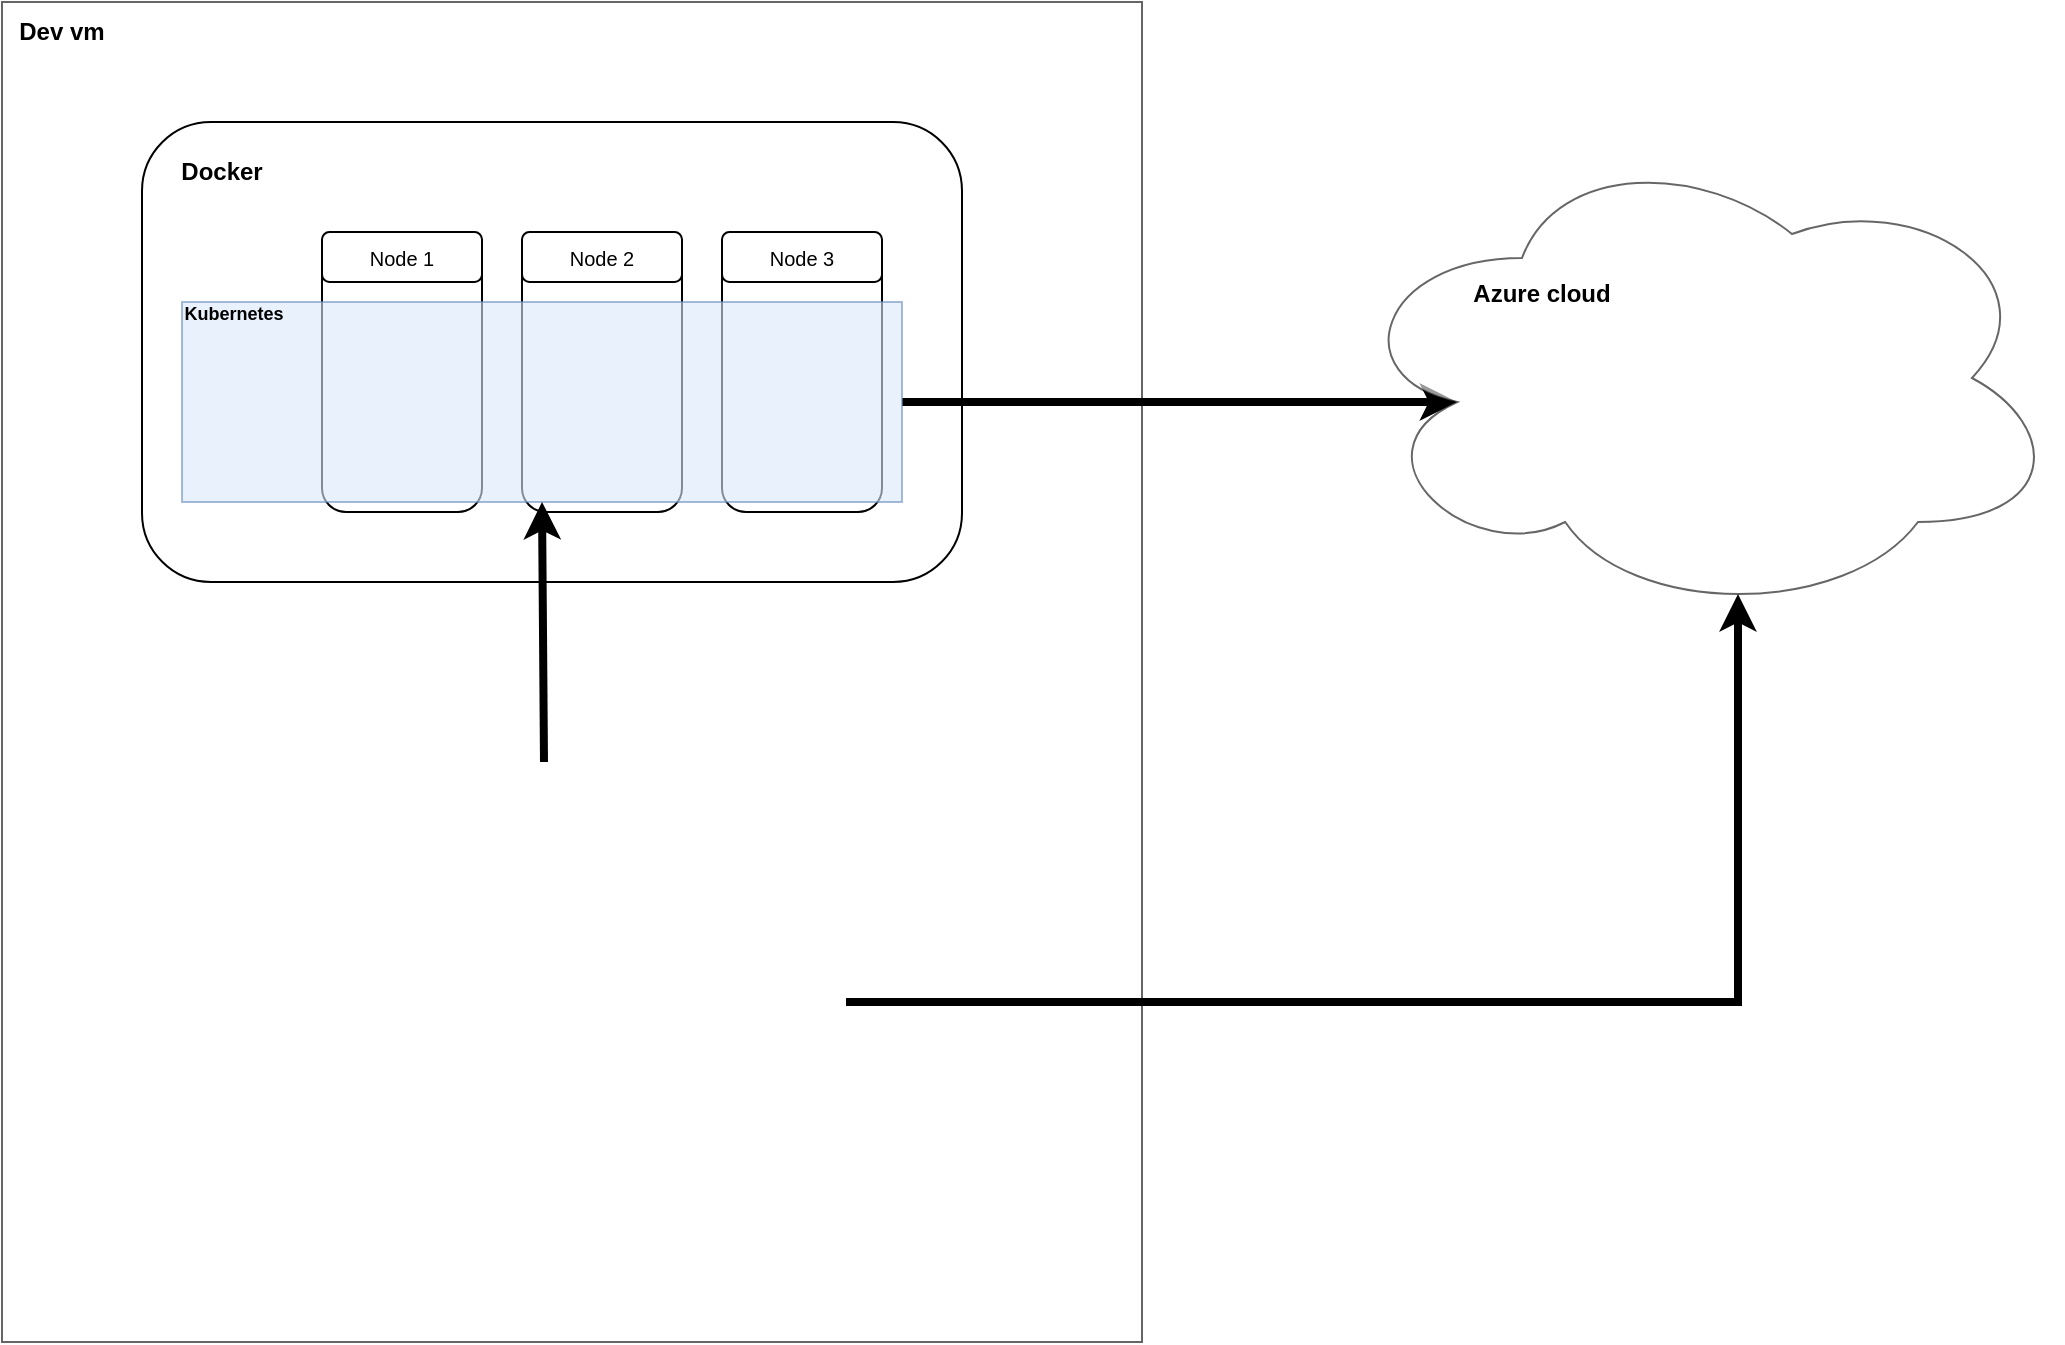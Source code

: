 <mxfile version="20.3.2" type="device"><diagram id="8YRMPczlmwq8xNa4bTbP" name="Page-1"><mxGraphModel dx="1597" dy="812" grid="1" gridSize="10" guides="1" tooltips="1" connect="1" arrows="1" fold="1" page="1" pageScale="1" pageWidth="850" pageHeight="1100" math="0" shadow="0"><root><mxCell id="0"/><mxCell id="1" parent="0"/><mxCell id="LzkZElET1SL3_Uwkm5TX-28" value="" style="rounded=0;whiteSpace=wrap;html=1;fontSize=9;opacity=60;" vertex="1" parent="1"><mxGeometry x="160" y="120" width="570" height="670" as="geometry"/></mxCell><mxCell id="LzkZElET1SL3_Uwkm5TX-1" value="" style="rounded=1;whiteSpace=wrap;html=1;" vertex="1" parent="1"><mxGeometry x="230" y="180" width="410" height="230" as="geometry"/></mxCell><mxCell id="LzkZElET1SL3_Uwkm5TX-2" value="&lt;b&gt;Docker&lt;/b&gt;" style="text;html=1;strokeColor=none;fillColor=none;align=center;verticalAlign=middle;whiteSpace=wrap;rounded=0;" vertex="1" parent="1"><mxGeometry x="240" y="190" width="60" height="30" as="geometry"/></mxCell><mxCell id="LzkZElET1SL3_Uwkm5TX-3" value="" style="rounded=1;whiteSpace=wrap;html=1;" vertex="1" parent="1"><mxGeometry x="320" y="235" width="80" height="140" as="geometry"/></mxCell><mxCell id="LzkZElET1SL3_Uwkm5TX-4" value="" style="rounded=1;whiteSpace=wrap;html=1;" vertex="1" parent="1"><mxGeometry x="420" y="235" width="80" height="140" as="geometry"/></mxCell><mxCell id="LzkZElET1SL3_Uwkm5TX-5" value="" style="rounded=1;whiteSpace=wrap;html=1;" vertex="1" parent="1"><mxGeometry x="520" y="235" width="80" height="140" as="geometry"/></mxCell><mxCell id="LzkZElET1SL3_Uwkm5TX-6" value="&lt;font size=&quot;1&quot;&gt;Node 1&lt;/font&gt;" style="rounded=1;whiteSpace=wrap;html=1;" vertex="1" parent="1"><mxGeometry x="320" y="235" width="80" height="25" as="geometry"/></mxCell><mxCell id="LzkZElET1SL3_Uwkm5TX-7" value="&lt;font size=&quot;1&quot;&gt;Node 2&lt;/font&gt;" style="rounded=1;whiteSpace=wrap;html=1;" vertex="1" parent="1"><mxGeometry x="420" y="235" width="80" height="25" as="geometry"/></mxCell><mxCell id="LzkZElET1SL3_Uwkm5TX-8" value="&lt;font size=&quot;1&quot;&gt;Node 3&lt;/font&gt;" style="rounded=1;whiteSpace=wrap;html=1;" vertex="1" parent="1"><mxGeometry x="520" y="235" width="80" height="25" as="geometry"/></mxCell><mxCell id="LzkZElET1SL3_Uwkm5TX-32" style="edgeStyle=orthogonalEdgeStyle;rounded=0;orthogonalLoop=1;jettySize=auto;html=1;exitX=1;exitY=0.5;exitDx=0;exitDy=0;entryX=0.16;entryY=0.55;entryDx=0;entryDy=0;entryPerimeter=0;strokeWidth=4;fontSize=9;" edge="1" parent="1" source="LzkZElET1SL3_Uwkm5TX-9" target="LzkZElET1SL3_Uwkm5TX-30"><mxGeometry relative="1" as="geometry"/></mxCell><mxCell id="LzkZElET1SL3_Uwkm5TX-9" value="" style="rounded=0;whiteSpace=wrap;html=1;fontSize=11;fillColor=#dae8fc;strokeColor=#6c8ebf;opacity=60;" vertex="1" parent="1"><mxGeometry x="250" y="270" width="360" height="100" as="geometry"/></mxCell><mxCell id="LzkZElET1SL3_Uwkm5TX-10" value="&lt;font style=&quot;font-size: 9px;&quot;&gt;&lt;b&gt;Kubernetes&lt;/b&gt;&lt;br&gt;&lt;/font&gt;" style="text;html=1;strokeColor=none;fillColor=none;align=center;verticalAlign=middle;whiteSpace=wrap;rounded=0;fontSize=11;opacity=60;" vertex="1" parent="1"><mxGeometry x="246.39" y="260" width="60" height="30" as="geometry"/></mxCell><mxCell id="LzkZElET1SL3_Uwkm5TX-13" value="" style="shape=image;verticalLabelPosition=bottom;labelBackgroundColor=default;verticalAlign=top;aspect=fixed;imageAspect=0;image=https://d33wubrfki0l68.cloudfront.net/d0c94836ab5b896f29728f3c4798054539303799/9f948/logo/logo.png;" vertex="1" parent="1"><mxGeometry x="252.79" y="340" width="47.21" height="28.5" as="geometry"/></mxCell><mxCell id="LzkZElET1SL3_Uwkm5TX-14" value="" style="shape=image;verticalLabelPosition=bottom;labelBackgroundColor=default;verticalAlign=top;aspect=fixed;imageAspect=0;image=https://miro.medium.com/max/256/1*2Q4FsymDIDtWS_aqiDbwSA.png;" vertex="1" parent="1"><mxGeometry x="330" y="280.5" width="29.82" height="29" as="geometry"/></mxCell><mxCell id="LzkZElET1SL3_Uwkm5TX-15" value="" style="shape=image;verticalLabelPosition=bottom;labelBackgroundColor=default;verticalAlign=top;aspect=fixed;imageAspect=0;image=https://miro.medium.com/max/256/1*2Q4FsymDIDtWS_aqiDbwSA.png;" vertex="1" parent="1"><mxGeometry x="359.82" y="320" width="29.82" height="29" as="geometry"/></mxCell><mxCell id="LzkZElET1SL3_Uwkm5TX-16" value="" style="shape=image;verticalLabelPosition=bottom;labelBackgroundColor=default;verticalAlign=top;aspect=fixed;imageAspect=0;image=https://miro.medium.com/max/256/1*2Q4FsymDIDtWS_aqiDbwSA.png;" vertex="1" parent="1"><mxGeometry x="425" y="280.5" width="29.82" height="29" as="geometry"/></mxCell><mxCell id="LzkZElET1SL3_Uwkm5TX-17" value="" style="shape=image;verticalLabelPosition=bottom;labelBackgroundColor=default;verticalAlign=top;aspect=fixed;imageAspect=0;image=https://miro.medium.com/max/256/1*2Q4FsymDIDtWS_aqiDbwSA.png;" vertex="1" parent="1"><mxGeometry x="530" y="330" width="29.82" height="29" as="geometry"/></mxCell><mxCell id="LzkZElET1SL3_Uwkm5TX-18" value="" style="shape=image;verticalLabelPosition=bottom;labelBackgroundColor=default;verticalAlign=top;aspect=fixed;imageAspect=0;image=https://miro.medium.com/max/256/1*2Q4FsymDIDtWS_aqiDbwSA.png;" vertex="1" parent="1"><mxGeometry x="559.82" y="305.5" width="29.82" height="29" as="geometry"/></mxCell><mxCell id="LzkZElET1SL3_Uwkm5TX-19" value="" style="shape=image;verticalLabelPosition=bottom;labelBackgroundColor=default;verticalAlign=top;aspect=fixed;imageAspect=0;image=https://miro.medium.com/max/256/1*2Q4FsymDIDtWS_aqiDbwSA.png;" vertex="1" parent="1"><mxGeometry x="530" y="280.5" width="29.82" height="29" as="geometry"/></mxCell><mxCell id="LzkZElET1SL3_Uwkm5TX-22" value="" style="shape=image;verticalLabelPosition=bottom;labelBackgroundColor=default;verticalAlign=top;aspect=fixed;imageAspect=0;image=https://www.seekpng.com/png/detail/438-4384790_computer-icon-transparent-background.png;clipPath=inset(7.14% 25.33% 8.44% 25.67%);" vertex="1" parent="1"><mxGeometry x="288" y="490" width="294" height="260" as="geometry"/></mxCell><mxCell id="LzkZElET1SL3_Uwkm5TX-20" value="" style="shape=image;verticalLabelPosition=bottom;labelBackgroundColor=default;verticalAlign=top;aspect=fixed;imageAspect=0;image=https://codefresh.io/wp-content/uploads/2019/08/tilt-blog-image-1024x269.png;clipPath=inset(0% 10% 0% 55.33%);" vertex="1" parent="1"><mxGeometry x="353" y="544" width="72.4" height="55" as="geometry"/></mxCell><mxCell id="LzkZElET1SL3_Uwkm5TX-26" value="" style="shape=image;verticalLabelPosition=bottom;labelBackgroundColor=default;verticalAlign=top;aspect=fixed;imageAspect=0;image=https://buddy.works/blog/thumbnails/kubectl-cover.png;clipPath=inset(11% 37% 10% 36.67%);" vertex="1" parent="1"><mxGeometry x="454.82" y="540" width="63" height="63" as="geometry"/></mxCell><mxCell id="LzkZElET1SL3_Uwkm5TX-27" value="" style="endArrow=classic;html=1;rounded=0;fontSize=9;strokeWidth=4;entryX=0.5;entryY=1;entryDx=0;entryDy=0;" edge="1" parent="1" target="LzkZElET1SL3_Uwkm5TX-9"><mxGeometry width="50" height="50" relative="1" as="geometry"><mxPoint x="431" y="500" as="sourcePoint"/><mxPoint x="430.883" y="397" as="targetPoint"/></mxGeometry></mxCell><mxCell id="LzkZElET1SL3_Uwkm5TX-29" value="&lt;b&gt;Dev vm&lt;/b&gt;" style="text;html=1;strokeColor=none;fillColor=none;align=center;verticalAlign=middle;whiteSpace=wrap;rounded=0;" vertex="1" parent="1"><mxGeometry x="160" y="120" width="60" height="30" as="geometry"/></mxCell><mxCell id="LzkZElET1SL3_Uwkm5TX-30" value="" style="ellipse;shape=cloud;whiteSpace=wrap;html=1;fontSize=9;opacity=60;" vertex="1" parent="1"><mxGeometry x="830" y="188" width="360" height="240" as="geometry"/></mxCell><mxCell id="LzkZElET1SL3_Uwkm5TX-31" value="&lt;b&gt;Azure cloud&lt;/b&gt;" style="text;html=1;strokeColor=none;fillColor=none;align=center;verticalAlign=middle;whiteSpace=wrap;rounded=0;" vertex="1" parent="1"><mxGeometry x="880" y="250.5" width="100" height="30" as="geometry"/></mxCell><mxCell id="LzkZElET1SL3_Uwkm5TX-33" value="" style="endArrow=classic;html=1;rounded=0;strokeWidth=4;fontSize=9;exitX=1;exitY=0.5;exitDx=0;exitDy=0;entryX=0.55;entryY=0.95;entryDx=0;entryDy=0;entryPerimeter=0;" edge="1" parent="1" source="LzkZElET1SL3_Uwkm5TX-22" target="LzkZElET1SL3_Uwkm5TX-30"><mxGeometry width="50" height="50" relative="1" as="geometry"><mxPoint x="870" y="670" as="sourcePoint"/><mxPoint x="920" y="620" as="targetPoint"/><Array as="points"><mxPoint x="1028" y="620"/></Array></mxGeometry></mxCell><mxCell id="LzkZElET1SL3_Uwkm5TX-34" value="" style="shape=image;verticalLabelPosition=bottom;labelBackgroundColor=default;verticalAlign=top;aspect=fixed;imageAspect=0;image=https://miro.medium.com/max/945/1*eRd_vLThUJ3kcEp49CID4w.png;" vertex="1" parent="1"><mxGeometry x="918.29" y="280.5" width="183.41" height="85" as="geometry"/></mxCell></root></mxGraphModel></diagram></mxfile>